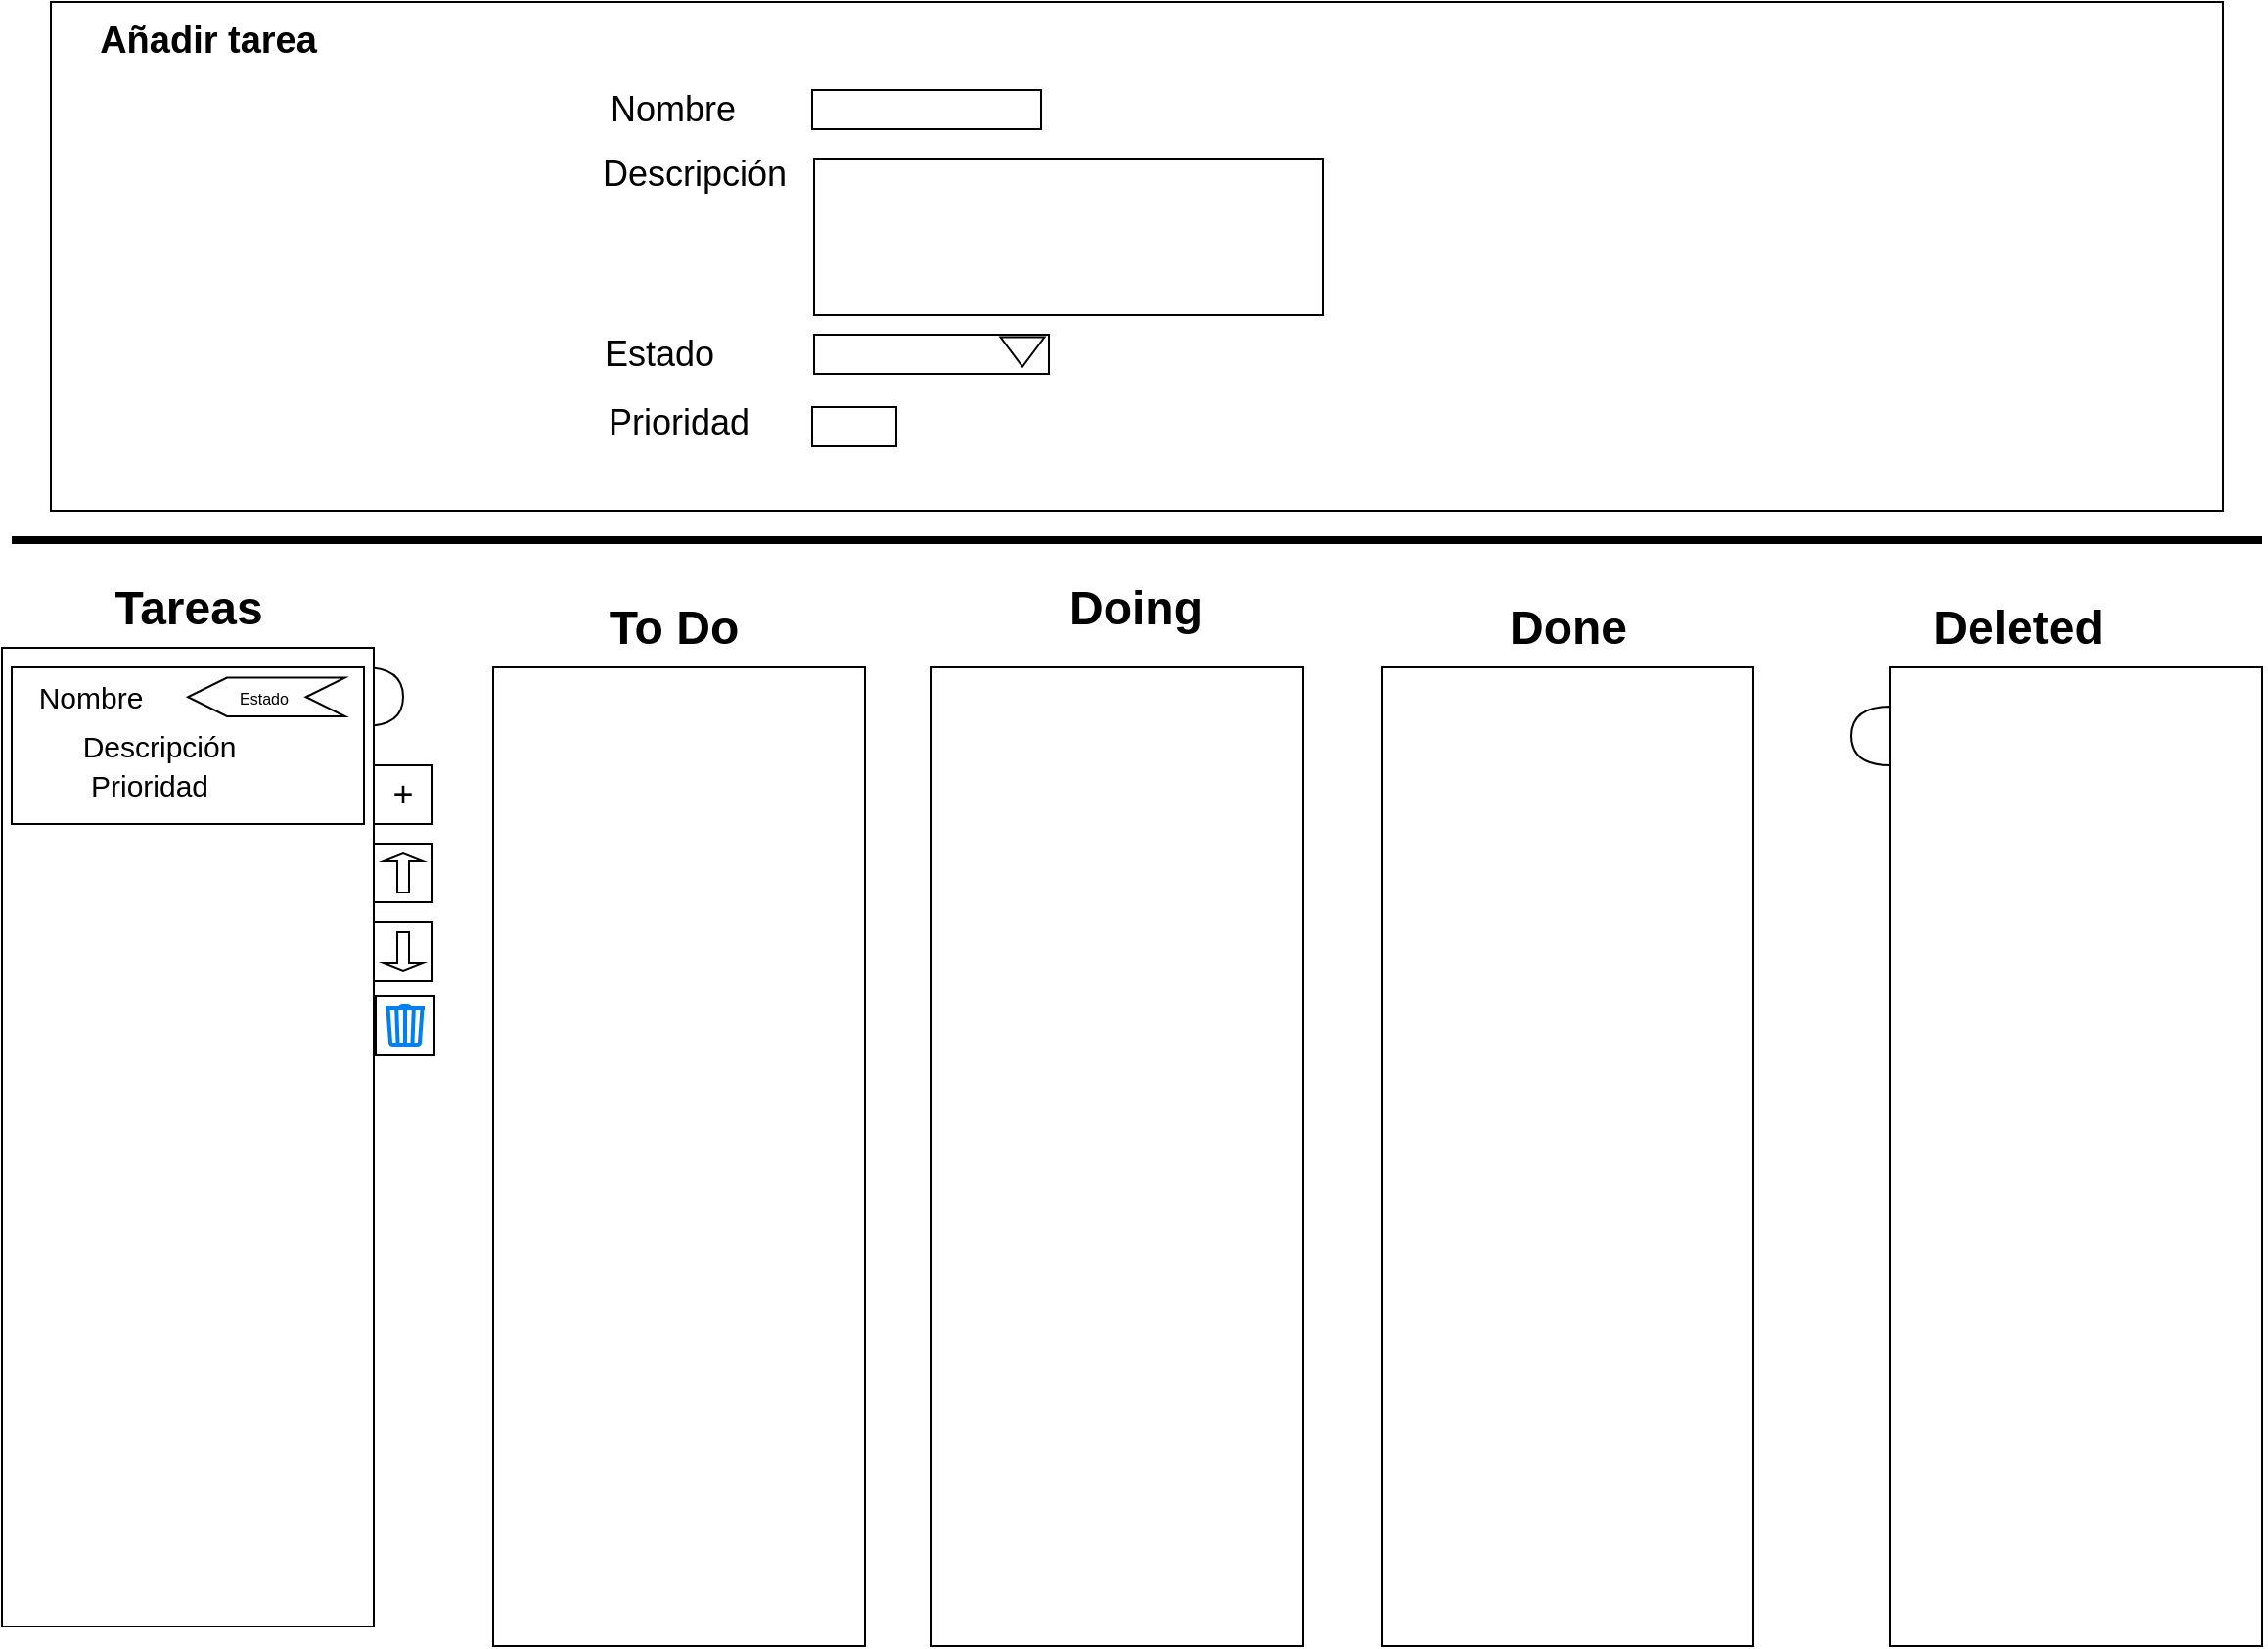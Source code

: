 <mxfile>
    <diagram id="rr1blrAZoRo3VURXtJ42" name="Page-1">
        <mxGraphModel dx="2695" dy="1955" grid="1" gridSize="10" guides="1" tooltips="1" connect="1" arrows="1" fold="1" page="1" pageScale="1" pageWidth="827" pageHeight="1169" background="none" math="0" shadow="0">
            <root>
                <mxCell id="0"/>
                <mxCell id="1" parent="0"/>
                <mxCell id="3" value="" style="rounded=0;whiteSpace=wrap;html=1;" vertex="1" parent="1">
                    <mxGeometry x="255" y="110" width="1110" height="260" as="geometry"/>
                </mxCell>
                <mxCell id="5" value="" style="line;strokeWidth=4;html=1;perimeter=backbonePerimeter;points=[];outlineConnect=0;" vertex="1" parent="1">
                    <mxGeometry x="235" y="380" width="1150" height="10" as="geometry"/>
                </mxCell>
                <mxCell id="7" value="Añadir tarea" style="text;strokeColor=none;fillColor=none;html=1;fontSize=19;fontStyle=1;verticalAlign=middle;align=center;" vertex="1" parent="1">
                    <mxGeometry x="285" y="110" width="100" height="40" as="geometry"/>
                </mxCell>
                <mxCell id="8" value="Nombre" style="text;html=1;strokeColor=none;fillColor=none;align=center;verticalAlign=middle;whiteSpace=wrap;rounded=0;fontSize=18;" vertex="1" parent="1">
                    <mxGeometry x="528" y="150" width="90" height="30" as="geometry"/>
                </mxCell>
                <mxCell id="9" value="Descripción" style="text;html=1;strokeColor=none;fillColor=none;align=center;verticalAlign=middle;whiteSpace=wrap;rounded=0;fontSize=18;" vertex="1" parent="1">
                    <mxGeometry x="529" y="183" width="110" height="30" as="geometry"/>
                </mxCell>
                <mxCell id="10" value="Prioridad" style="text;html=1;strokeColor=none;fillColor=none;align=center;verticalAlign=middle;whiteSpace=wrap;rounded=0;fontSize=18;" vertex="1" parent="1">
                    <mxGeometry x="521" y="310" width="110" height="30" as="geometry"/>
                </mxCell>
                <mxCell id="12" value="Estado" style="text;html=1;strokeColor=none;fillColor=none;align=center;verticalAlign=middle;whiteSpace=wrap;rounded=0;fontSize=18;" vertex="1" parent="1">
                    <mxGeometry x="511" y="275" width="110" height="30" as="geometry"/>
                </mxCell>
                <mxCell id="13" value="" style="rounded=0;whiteSpace=wrap;html=1;fontSize=18;" vertex="1" parent="1">
                    <mxGeometry x="644" y="155" width="117" height="20" as="geometry"/>
                </mxCell>
                <mxCell id="14" value="" style="rounded=0;whiteSpace=wrap;html=1;fontSize=18;" vertex="1" parent="1">
                    <mxGeometry x="645" y="190" width="260" height="80" as="geometry"/>
                </mxCell>
                <mxCell id="15" value="" style="rounded=0;whiteSpace=wrap;html=1;fontSize=18;" vertex="1" parent="1">
                    <mxGeometry x="645" y="280" width="120" height="20" as="geometry"/>
                </mxCell>
                <mxCell id="18" value="" style="triangle;whiteSpace=wrap;html=1;fontSize=18;rotation=90;" vertex="1" parent="1">
                    <mxGeometry x="744" y="277.5" width="15" height="22.5" as="geometry"/>
                </mxCell>
                <mxCell id="19" value="" style="rounded=0;whiteSpace=wrap;html=1;fontSize=18;" vertex="1" parent="1">
                    <mxGeometry x="644" y="317" width="43" height="20" as="geometry"/>
                </mxCell>
                <mxCell id="25" value="" style="rounded=0;whiteSpace=wrap;html=1;fontSize=18;" vertex="1" parent="1">
                    <mxGeometry x="1195" y="450" width="190" height="500" as="geometry"/>
                </mxCell>
                <mxCell id="26" value="Tareas" style="text;strokeColor=none;fillColor=none;html=1;fontSize=24;fontStyle=1;verticalAlign=middle;align=center;" vertex="1" parent="1">
                    <mxGeometry x="275" y="400" width="100" height="40" as="geometry"/>
                </mxCell>
                <mxCell id="27" value="To Do&lt;span style=&quot;color: rgba(0 , 0 , 0 , 0) ; font-family: monospace ; font-size: 0px ; font-weight: 400&quot;&gt;%3CmxGraphModel%3E%3Croot%3E%3CmxCell%20id%3D%220%22%2F%3E%3CmxCell%20id%3D%221%22%20parent%3D%220%22%2F%3E%3CmxCell%20id%3D%222%22%20value%3D%22Tareas%22%20style%3D%22text%3BstrokeColor%3Dnone%3BfillColor%3Dnone%3Bhtml%3D1%3BfontSize%3D24%3BfontStyle%3D1%3BverticalAlign%3Dmiddle%3Balign%3Dcenter%3B%22%20vertex%3D%221%22%20parent%3D%221%22%3E%3CmxGeometry%20x%3D%2260%22%20y%3D%22390%22%20width%3D%22100%22%20height%3D%2240%22%20as%3D%22geometry%22%2F%3E%3C%2FmxCell%3E%3C%2Froot%3E%3C%2FmxGraphModel%3E&lt;/span&gt;" style="text;strokeColor=none;fillColor=none;html=1;fontSize=24;fontStyle=1;verticalAlign=middle;align=center;" vertex="1" parent="1">
                    <mxGeometry x="523" y="410" width="100" height="40" as="geometry"/>
                </mxCell>
                <mxCell id="28" value="Doing" style="text;strokeColor=none;fillColor=none;html=1;fontSize=24;fontStyle=1;verticalAlign=middle;align=center;" vertex="1" parent="1">
                    <mxGeometry x="759" y="400" width="100" height="40" as="geometry"/>
                </mxCell>
                <mxCell id="29" value="Done" style="text;strokeColor=none;fillColor=none;html=1;fontSize=24;fontStyle=1;verticalAlign=middle;align=center;" vertex="1" parent="1">
                    <mxGeometry x="980" y="410" width="100" height="40" as="geometry"/>
                </mxCell>
                <mxCell id="30" value="Deleted" style="text;strokeColor=none;fillColor=none;html=1;fontSize=24;fontStyle=1;verticalAlign=middle;align=center;" vertex="1" parent="1">
                    <mxGeometry x="1210" y="410" width="100" height="40" as="geometry"/>
                </mxCell>
                <mxCell id="32" value="" style="shape=or;whiteSpace=wrap;html=1;fontSize=18;" vertex="1" parent="1">
                    <mxGeometry x="415" y="450" width="20" height="30" as="geometry"/>
                </mxCell>
                <mxCell id="33" value="" style="shape=or;whiteSpace=wrap;html=1;fontSize=18;rotation=-180;" vertex="1" parent="1">
                    <mxGeometry x="1175" y="470" width="20" height="30" as="geometry"/>
                </mxCell>
                <mxCell id="36" value="" style="rounded=0;whiteSpace=wrap;html=1;fontSize=18;" vertex="1" parent="1">
                    <mxGeometry x="935" y="450" width="190" height="500" as="geometry"/>
                </mxCell>
                <mxCell id="37" value="" style="rounded=0;whiteSpace=wrap;html=1;fontSize=18;" vertex="1" parent="1">
                    <mxGeometry x="705" y="450" width="190" height="500" as="geometry"/>
                </mxCell>
                <mxCell id="38" value="" style="rounded=0;whiteSpace=wrap;html=1;fontSize=18;" vertex="1" parent="1">
                    <mxGeometry x="481" y="450" width="190" height="500" as="geometry"/>
                </mxCell>
                <mxCell id="39" value="" style="rounded=0;whiteSpace=wrap;html=1;fontSize=18;" vertex="1" parent="1">
                    <mxGeometry x="230" y="440" width="190" height="500" as="geometry"/>
                </mxCell>
                <mxCell id="40" value="+" style="whiteSpace=wrap;html=1;aspect=fixed;fontSize=18;" vertex="1" parent="1">
                    <mxGeometry x="420" y="500" width="30" height="30" as="geometry"/>
                </mxCell>
                <mxCell id="41" value="" style="whiteSpace=wrap;html=1;aspect=fixed;fontSize=18;" vertex="1" parent="1">
                    <mxGeometry x="420" y="540" width="30" height="30" as="geometry"/>
                </mxCell>
                <mxCell id="43" value="" style="shape=singleArrow;direction=west;whiteSpace=wrap;html=1;fontSize=18;rotation=90;" vertex="1" parent="1">
                    <mxGeometry x="425" y="545" width="20" height="20" as="geometry"/>
                </mxCell>
                <mxCell id="45" value="" style="whiteSpace=wrap;html=1;aspect=fixed;fontSize=18;direction=south;rotation=-180;" vertex="1" parent="1">
                    <mxGeometry x="420" y="580" width="30" height="30" as="geometry"/>
                </mxCell>
                <mxCell id="46" value="" style="shape=singleArrow;direction=west;whiteSpace=wrap;html=1;fontSize=18;rotation=-90;" vertex="1" parent="1">
                    <mxGeometry x="425" y="585" width="20" height="20" as="geometry"/>
                </mxCell>
                <mxCell id="47" value="" style="whiteSpace=wrap;html=1;aspect=fixed;fontSize=18;" vertex="1" parent="1">
                    <mxGeometry x="421" y="618" width="30" height="30" as="geometry"/>
                </mxCell>
                <mxCell id="51" value="" style="html=1;verticalLabelPosition=bottom;align=center;labelBackgroundColor=#ffffff;verticalAlign=top;strokeWidth=2;strokeColor=#0080F0;shadow=0;dashed=0;shape=mxgraph.ios7.icons.trashcan;fontSize=18;" vertex="1" parent="1">
                    <mxGeometry x="426" y="623" width="20" height="20" as="geometry"/>
                </mxCell>
                <mxCell id="54" value="" style="rounded=0;whiteSpace=wrap;html=1;fontSize=18;" vertex="1" parent="1">
                    <mxGeometry x="235" y="450" width="180" height="80" as="geometry"/>
                </mxCell>
                <mxCell id="55" value="Nombre" style="text;html=1;align=center;verticalAlign=middle;resizable=0;points=[];autosize=1;strokeColor=none;fillColor=none;fontSize=15;" vertex="1" parent="1">
                    <mxGeometry x="240" y="455" width="70" height="20" as="geometry"/>
                </mxCell>
                <mxCell id="56" value="Descripción" style="text;html=1;align=center;verticalAlign=middle;resizable=0;points=[];autosize=1;strokeColor=none;fillColor=none;fontSize=15;" vertex="1" parent="1">
                    <mxGeometry x="265" y="480" width="90" height="20" as="geometry"/>
                </mxCell>
                <mxCell id="57" value="Prioridad" style="text;html=1;align=center;verticalAlign=middle;resizable=0;points=[];autosize=1;strokeColor=none;fillColor=none;fontSize=15;" vertex="1" parent="1">
                    <mxGeometry x="265" y="500" width="80" height="20" as="geometry"/>
                </mxCell>
                <mxCell id="60" value="" style="shape=step;perimeter=stepPerimeter;whiteSpace=wrap;html=1;fixedSize=1;fontSize=8;rotation=-180;" vertex="1" parent="1">
                    <mxGeometry x="325" y="455.26" width="80.35" height="19.74" as="geometry"/>
                </mxCell>
                <mxCell id="61" value="Estado" style="text;html=1;strokeColor=none;fillColor=none;align=center;verticalAlign=middle;whiteSpace=wrap;rounded=0;fontSize=8;" vertex="1" parent="1">
                    <mxGeometry x="334" y="451" width="60" height="30" as="geometry"/>
                </mxCell>
            </root>
        </mxGraphModel>
    </diagram>
</mxfile>